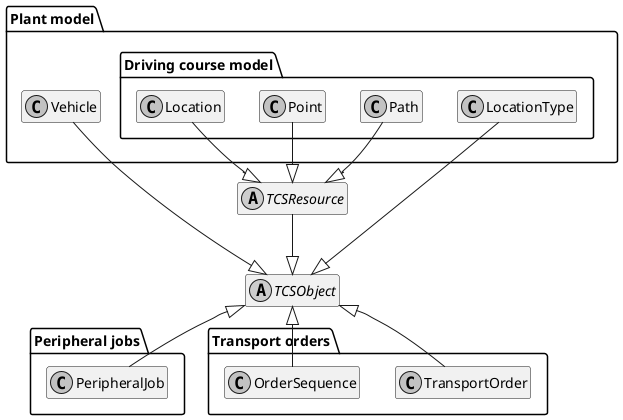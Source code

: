 @startuml
skinparam monochrome true
'skinparam linetype ortho
hide empty members
'left to right direction

abstract class TCSObject {
'  -name: String
'  -reference: TCSObjectReference
'  -properties: Map<String, String>
}

abstract class TCSResource

package "Plant model" {
  package "Driving course model" {
    class Point
    class Path
    class Location
    class LocationType
  }

  class Vehicle
}

package "Transport orders" {
  class TransportOrder
  class OrderSequence
}

package "Peripheral jobs" {
  class PeripheralJob
}

TCSObject <|-up- TCSResource

TCSResource <|-up- Point
TCSResource <|-up- Path
TCSResource <|-up- Location

TCSObject <|-up- LocationType
TCSObject <|-up- Vehicle

TCSObject <|-- TransportOrder
TCSObject <|-- OrderSequence

TCSObject <|-- PeripheralJob

' This puts the transport order and the peripheral job package below TCSResource, which looks a bit nicer.
TCSResource -[hidden]-> TransportOrder
TCSResource -[hidden]-> PeripheralJob
@enduml
